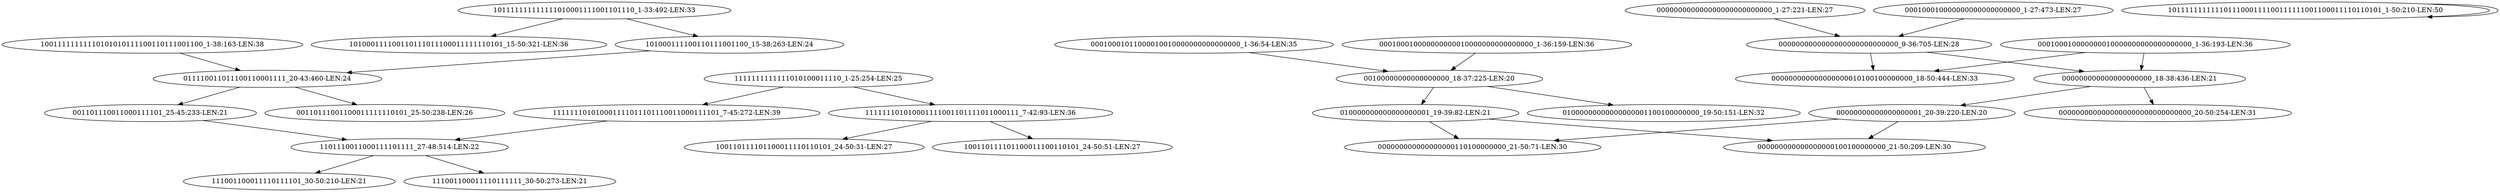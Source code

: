 digraph G {
    "1101110011000111101111_27-48:514-LEN:22" -> "111001100011110111101_30-50:210-LEN:21";
    "1101110011000111101111_27-48:514-LEN:22" -> "111001100011110111111_30-50:273-LEN:21";
    "10011111111110101010111100110111001100_1-38:163-LEN:38" -> "011110011011100110001111_20-43:460-LEN:24";
    "00010001011000010010000000000000000_1-36:54-LEN:35" -> "00100000000000000000_18-37:225-LEN:20";
    "001101110011000111101_25-45:233-LEN:21" -> "1101110011000111101111_27-48:514-LEN:22";
    "000000000000000000000000000_1-27:221-LEN:27" -> "0000000000000000000000000000_9-36:705-LEN:28";
    "010000000000000000001_19-39:82-LEN:21" -> "000000000000000000110100000000_21-50:71-LEN:30";
    "010000000000000000001_19-39:82-LEN:21" -> "000000000000000000100100000000_21-50:209-LEN:30";
    "101111111111111010001111001101110_1-33:492-LEN:33" -> "101000111100110111011100011111110101_15-50:321-LEN:36";
    "101111111111111010001111001101110_1-33:492-LEN:33" -> "101000111100110111001100_15-38:263-LEN:24";
    "0000000000000000000000000000_9-36:705-LEN:28" -> "000000000000000000010100100000000_18-50:444-LEN:33";
    "0000000000000000000000000000_9-36:705-LEN:28" -> "000000000000000000000_18-38:436-LEN:21";
    "000100010000000000000000000_1-27:473-LEN:27" -> "0000000000000000000000000000_9-36:705-LEN:28";
    "000100010000000000010000000000000000_1-36:159-LEN:36" -> "00100000000000000000_18-37:225-LEN:20";
    "011110011011100110001111_20-43:460-LEN:24" -> "001101110011000111101_25-45:233-LEN:21";
    "011110011011100110001111_20-43:460-LEN:24" -> "00110111001100011111110101_25-50:238-LEN:26";
    "111111101010001111001101111011000111_7-42:93-LEN:36" -> "100110111101100011110110101_24-50:31-LEN:27";
    "111111101010001111001101111011000111_7-42:93-LEN:36" -> "100110111101100011100110101_24-50:51-LEN:27";
    "10111111111110111000111100111111001100011110110101_1-50:210-LEN:50" -> "10111111111110111000111100111111001100011110110101_1-50:210-LEN:50";
    "111111101010001111011101110011000111101_7-45:272-LEN:39" -> "1101110011000111101111_27-48:514-LEN:22";
    "000000000000000000000_18-38:436-LEN:21" -> "0000000000000000000000000000000_20-50:254-LEN:31";
    "000000000000000000000_18-38:436-LEN:21" -> "00000000000000000001_20-39:220-LEN:20";
    "000100010000000010000000000000000000_1-36:193-LEN:36" -> "000000000000000000010100100000000_18-50:444-LEN:33";
    "000100010000000010000000000000000000_1-36:193-LEN:36" -> "000000000000000000000_18-38:436-LEN:21";
    "00100000000000000000_18-37:225-LEN:20" -> "010000000000000000001_19-39:82-LEN:21";
    "00100000000000000000_18-37:225-LEN:20" -> "01000000000000000001100100000000_19-50:151-LEN:32";
    "1111111111111010100011110_1-25:254-LEN:25" -> "111111101010001111001101111011000111_7-42:93-LEN:36";
    "1111111111111010100011110_1-25:254-LEN:25" -> "111111101010001111011101110011000111101_7-45:272-LEN:39";
    "00000000000000000001_20-39:220-LEN:20" -> "000000000000000000110100000000_21-50:71-LEN:30";
    "00000000000000000001_20-39:220-LEN:20" -> "000000000000000000100100000000_21-50:209-LEN:30";
    "101000111100110111001100_15-38:263-LEN:24" -> "011110011011100110001111_20-43:460-LEN:24";
}
